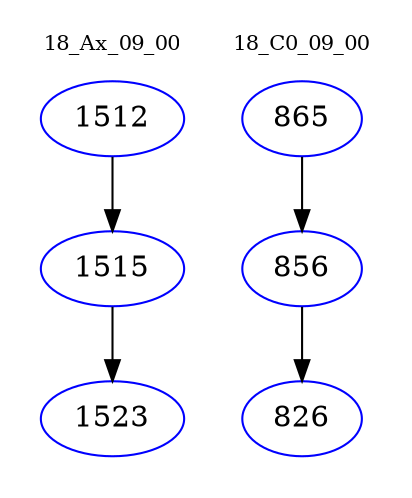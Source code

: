 digraph{
subgraph cluster_0 {
color = white
label = "18_Ax_09_00";
fontsize=10;
T0_1512 [label="1512", color="blue"]
T0_1512 -> T0_1515 [color="black"]
T0_1515 [label="1515", color="blue"]
T0_1515 -> T0_1523 [color="black"]
T0_1523 [label="1523", color="blue"]
}
subgraph cluster_1 {
color = white
label = "18_C0_09_00";
fontsize=10;
T1_865 [label="865", color="blue"]
T1_865 -> T1_856 [color="black"]
T1_856 [label="856", color="blue"]
T1_856 -> T1_826 [color="black"]
T1_826 [label="826", color="blue"]
}
}
